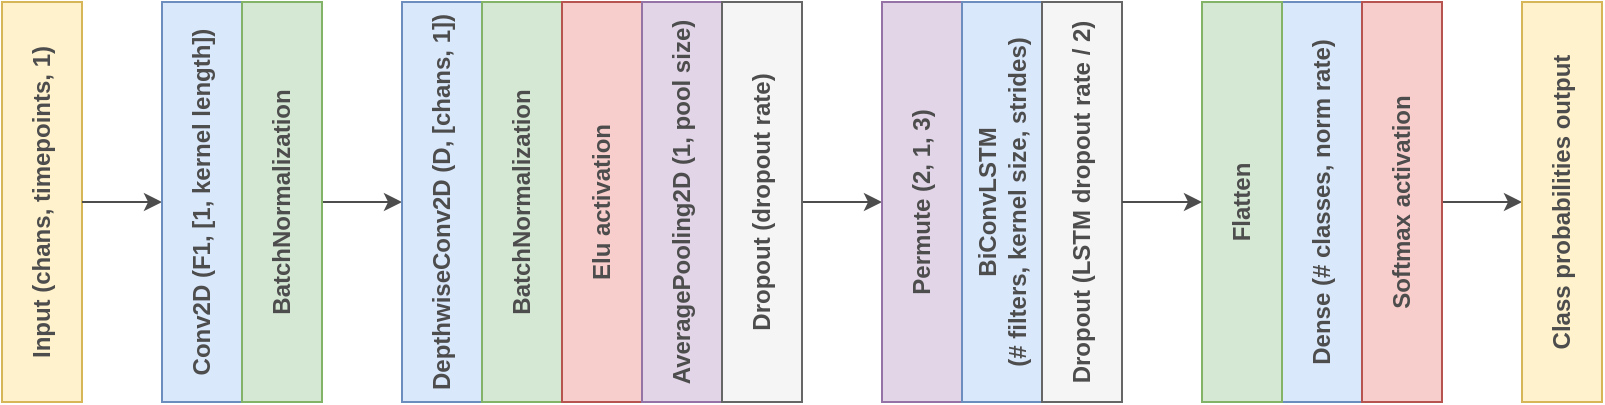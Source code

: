 <mxfile version="20.2.7" type="device"><diagram id="4x71PAkTOhGP23oKlI54" name="Page-1"><mxGraphModel dx="879" dy="566" grid="1" gridSize="10" guides="1" tooltips="1" connect="1" arrows="1" fold="1" page="1" pageScale="1" pageWidth="1000" pageHeight="500" math="0" shadow="0"><root><mxCell id="0"/><mxCell id="1" parent="0"/><mxCell id="lFttiiSTWbQfWLcazwjt-8" value="" style="rounded=0;whiteSpace=wrap;html=1;rotation=-90;fillColor=#fff2cc;strokeColor=#d6b656;" parent="1" vertex="1"><mxGeometry x="240" y="200" width="200" height="40" as="geometry"/></mxCell><mxCell id="lFttiiSTWbQfWLcazwjt-36" style="edgeStyle=orthogonalEdgeStyle;rounded=0;orthogonalLoop=1;jettySize=auto;html=1;entryX=0.5;entryY=0;entryDx=0;entryDy=0;fontColor=#4D4D4D;strokeColor=#4D4D4D;" parent="1" source="lFttiiSTWbQfWLcazwjt-9" target="lFttiiSTWbQfWLcazwjt-11" edge="1"><mxGeometry relative="1" as="geometry"/></mxCell><mxCell id="lFttiiSTWbQfWLcazwjt-9" value="Input (chans, timepoints, 1)" style="text;html=1;strokeColor=none;fillColor=none;align=center;verticalAlign=middle;whiteSpace=wrap;rounded=0;rotation=-90;fontColor=#4D4D4D;fontStyle=1" parent="1" vertex="1"><mxGeometry x="240" y="200" width="200" height="40" as="geometry"/></mxCell><mxCell id="lFttiiSTWbQfWLcazwjt-10" value="" style="rounded=0;whiteSpace=wrap;html=1;rotation=-90;fillColor=#fff2cc;strokeColor=#d6b656;" parent="1" vertex="1"><mxGeometry x="320" y="200" width="200" height="40" as="geometry"/></mxCell><mxCell id="lFttiiSTWbQfWLcazwjt-11" value="Conv2D (F1, [1, kernel length])" style="text;html=1;strokeColor=#6c8ebf;fillColor=#dae8fc;align=center;verticalAlign=middle;whiteSpace=wrap;rounded=0;rotation=-90;fontStyle=1;fontColor=#4D4D4D;" parent="1" vertex="1"><mxGeometry x="320" y="200" width="200" height="40" as="geometry"/></mxCell><mxCell id="lFttiiSTWbQfWLcazwjt-12" value="" style="rounded=0;whiteSpace=wrap;html=1;rotation=-90;fillColor=#fff2cc;strokeColor=#d6b656;" parent="1" vertex="1"><mxGeometry x="360" y="200" width="200" height="40" as="geometry"/></mxCell><mxCell id="lFttiiSTWbQfWLcazwjt-37" style="edgeStyle=orthogonalEdgeStyle;rounded=0;orthogonalLoop=1;jettySize=auto;html=1;entryX=0.5;entryY=0;entryDx=0;entryDy=0;fontColor=#4D4D4D;strokeColor=#4D4D4D;" parent="1" source="lFttiiSTWbQfWLcazwjt-13" target="lFttiiSTWbQfWLcazwjt-15" edge="1"><mxGeometry relative="1" as="geometry"/></mxCell><mxCell id="lFttiiSTWbQfWLcazwjt-13" value="BatchNormalization" style="text;html=1;strokeColor=#82b366;fillColor=#d5e8d4;align=center;verticalAlign=middle;whiteSpace=wrap;rounded=0;rotation=-90;fontStyle=1;fontColor=#4D4D4D;" parent="1" vertex="1"><mxGeometry x="360" y="200" width="200" height="40" as="geometry"/></mxCell><mxCell id="lFttiiSTWbQfWLcazwjt-14" value="" style="rounded=0;whiteSpace=wrap;html=1;rotation=-90;fillColor=#fff2cc;strokeColor=#d6b656;" parent="1" vertex="1"><mxGeometry x="440" y="200" width="200" height="40" as="geometry"/></mxCell><mxCell id="lFttiiSTWbQfWLcazwjt-15" value="DepthwiseConv2D (D, [chans, 1])" style="text;html=1;strokeColor=#6c8ebf;fillColor=#dae8fc;align=center;verticalAlign=middle;whiteSpace=wrap;rounded=0;rotation=-90;fontStyle=1;fontColor=#4D4D4D;" parent="1" vertex="1"><mxGeometry x="440" y="200" width="200" height="40" as="geometry"/></mxCell><mxCell id="lFttiiSTWbQfWLcazwjt-16" value="" style="rounded=0;whiteSpace=wrap;html=1;rotation=-90;fillColor=#fff2cc;strokeColor=#d6b656;" parent="1" vertex="1"><mxGeometry x="480" y="200" width="200" height="40" as="geometry"/></mxCell><mxCell id="lFttiiSTWbQfWLcazwjt-17" value="BatchNormalization" style="text;html=1;strokeColor=#82b366;fillColor=#d5e8d4;align=center;verticalAlign=middle;whiteSpace=wrap;rounded=0;rotation=-90;fontStyle=1;fontColor=#4D4D4D;" parent="1" vertex="1"><mxGeometry x="480" y="200" width="200" height="40" as="geometry"/></mxCell><mxCell id="lFttiiSTWbQfWLcazwjt-18" value="Elu activation" style="text;html=1;strokeColor=#b85450;fillColor=#f8cecc;align=center;verticalAlign=middle;whiteSpace=wrap;rounded=0;rotation=-90;fontStyle=1;fontColor=#4D4D4D;" parent="1" vertex="1"><mxGeometry x="520" y="200" width="200" height="40" as="geometry"/></mxCell><mxCell id="lFttiiSTWbQfWLcazwjt-19" value="AveragePooling2D (1, pool size)" style="text;html=1;strokeColor=#9673a6;fillColor=#e1d5e7;align=center;verticalAlign=middle;whiteSpace=wrap;rounded=0;rotation=-90;fontStyle=1;fontColor=#4D4D4D;" parent="1" vertex="1"><mxGeometry x="560" y="200" width="200" height="40" as="geometry"/></mxCell><mxCell id="lFttiiSTWbQfWLcazwjt-38" style="edgeStyle=orthogonalEdgeStyle;rounded=0;orthogonalLoop=1;jettySize=auto;html=1;exitX=0.5;exitY=1;exitDx=0;exitDy=0;entryX=0.5;entryY=0;entryDx=0;entryDy=0;fontColor=#4D4D4D;strokeColor=#4D4D4D;" parent="1" source="lFttiiSTWbQfWLcazwjt-20" target="xao3cFzT2ZoCyhS8XKpZ-1" edge="1"><mxGeometry relative="1" as="geometry"><mxPoint x="760" y="220" as="targetPoint"/></mxGeometry></mxCell><mxCell id="lFttiiSTWbQfWLcazwjt-20" value="Dropout (dropout rate)" style="text;html=1;strokeColor=#666666;fillColor=#f5f5f5;align=center;verticalAlign=middle;whiteSpace=wrap;rounded=0;rotation=-90;fontStyle=1;fontColor=#4D4D4D;" parent="1" vertex="1"><mxGeometry x="600" y="200" width="200" height="40" as="geometry"/></mxCell><mxCell id="lFttiiSTWbQfWLcazwjt-28" value="" style="rounded=0;whiteSpace=wrap;html=1;rotation=-90;fillColor=#fff2cc;strokeColor=#d6b656;" parent="1" vertex="1"><mxGeometry x="880" y="200" width="200" height="40" as="geometry"/></mxCell><mxCell id="lFttiiSTWbQfWLcazwjt-29" value="Dense (# classes, norm rate)" style="text;html=1;strokeColor=#6c8ebf;fillColor=#dae8fc;align=center;verticalAlign=middle;whiteSpace=wrap;rounded=0;rotation=-90;fontStyle=1;fontColor=#4D4D4D;" parent="1" vertex="1"><mxGeometry x="880" y="200" width="200" height="40" as="geometry"/></mxCell><mxCell id="lFttiiSTWbQfWLcazwjt-30" value="" style="rounded=0;whiteSpace=wrap;html=1;rotation=-90;fillColor=#fff2cc;strokeColor=#d6b656;" parent="1" vertex="1"><mxGeometry x="840" y="200" width="200" height="40" as="geometry"/></mxCell><mxCell id="lFttiiSTWbQfWLcazwjt-31" value="Flatten" style="text;html=1;strokeColor=#82b366;fillColor=#d5e8d4;align=center;verticalAlign=middle;whiteSpace=wrap;rounded=0;rotation=-90;fontStyle=1;fontColor=#4D4D4D;" parent="1" vertex="1"><mxGeometry x="840" y="200" width="200" height="40" as="geometry"/></mxCell><mxCell id="lFttiiSTWbQfWLcazwjt-32" value="" style="rounded=0;whiteSpace=wrap;html=1;rotation=-90;fillColor=#fff2cc;strokeColor=#d6b656;" parent="1" vertex="1"><mxGeometry x="920" y="200" width="200" height="40" as="geometry"/></mxCell><mxCell id="lFttiiSTWbQfWLcazwjt-43" style="edgeStyle=orthogonalEdgeStyle;rounded=0;orthogonalLoop=1;jettySize=auto;html=1;entryX=0.5;entryY=0;entryDx=0;entryDy=0;fontColor=#4D4D4D;strokeColor=#4D4D4D;" parent="1" source="lFttiiSTWbQfWLcazwjt-33" target="lFttiiSTWbQfWLcazwjt-42" edge="1"><mxGeometry relative="1" as="geometry"/></mxCell><mxCell id="lFttiiSTWbQfWLcazwjt-33" value="Softmax activation" style="text;html=1;strokeColor=#b85450;fillColor=#f8cecc;align=center;verticalAlign=middle;whiteSpace=wrap;rounded=0;rotation=-90;fontStyle=1;fontColor=#4D4D4D;" parent="1" vertex="1"><mxGeometry x="920" y="200" width="200" height="40" as="geometry"/></mxCell><mxCell id="lFttiiSTWbQfWLcazwjt-41" value="" style="rounded=0;whiteSpace=wrap;html=1;rotation=-90;fillColor=#fff2cc;strokeColor=#d6b656;" parent="1" vertex="1"><mxGeometry x="1000" y="200" width="200" height="40" as="geometry"/></mxCell><mxCell id="lFttiiSTWbQfWLcazwjt-42" value="Class probabilities output" style="text;html=1;strokeColor=none;fillColor=none;align=center;verticalAlign=middle;whiteSpace=wrap;rounded=0;rotation=-90;fontColor=#4D4D4D;fontStyle=1" parent="1" vertex="1"><mxGeometry x="1000" y="200" width="200" height="40" as="geometry"/></mxCell><mxCell id="xao3cFzT2ZoCyhS8XKpZ-1" value="Permute (2, 1, 3)" style="text;html=1;strokeColor=#9673a6;fillColor=#e1d5e7;align=center;verticalAlign=middle;whiteSpace=wrap;rounded=0;rotation=-90;fontStyle=1;fontColor=#4D4D4D;" parent="1" vertex="1"><mxGeometry x="680" y="200" width="200" height="40" as="geometry"/></mxCell><mxCell id="xao3cFzT2ZoCyhS8XKpZ-3" value="BiConvLSTM&lt;br&gt;(# filters, kernel size, strides)" style="text;html=1;strokeColor=#6c8ebf;fillColor=#dae8fc;align=center;verticalAlign=middle;whiteSpace=wrap;rounded=0;rotation=-90;fontStyle=1;fontColor=#4D4D4D;" parent="1" vertex="1"><mxGeometry x="720" y="200" width="200" height="40" as="geometry"/></mxCell><mxCell id="xao3cFzT2ZoCyhS8XKpZ-4" value="Dropout (LSTM dropout rate / 2)" style="text;html=1;strokeColor=#666666;fillColor=#f5f5f5;align=center;verticalAlign=middle;whiteSpace=wrap;rounded=0;rotation=-90;fontStyle=1;fontColor=#4D4D4D;" parent="1" vertex="1"><mxGeometry x="760" y="200" width="200" height="40" as="geometry"/></mxCell><mxCell id="xao3cFzT2ZoCyhS8XKpZ-6" style="edgeStyle=orthogonalEdgeStyle;rounded=0;orthogonalLoop=1;jettySize=auto;html=1;exitX=0.5;exitY=1;exitDx=0;exitDy=0;entryX=0.5;entryY=0;entryDx=0;entryDy=0;fontColor=#4D4D4D;strokeColor=#4D4D4D;" parent="1" source="xao3cFzT2ZoCyhS8XKpZ-4" target="lFttiiSTWbQfWLcazwjt-31" edge="1"><mxGeometry relative="1" as="geometry"><mxPoint x="690" y="230" as="sourcePoint"/><mxPoint x="730" y="230" as="targetPoint"/></mxGeometry></mxCell></root></mxGraphModel></diagram></mxfile>